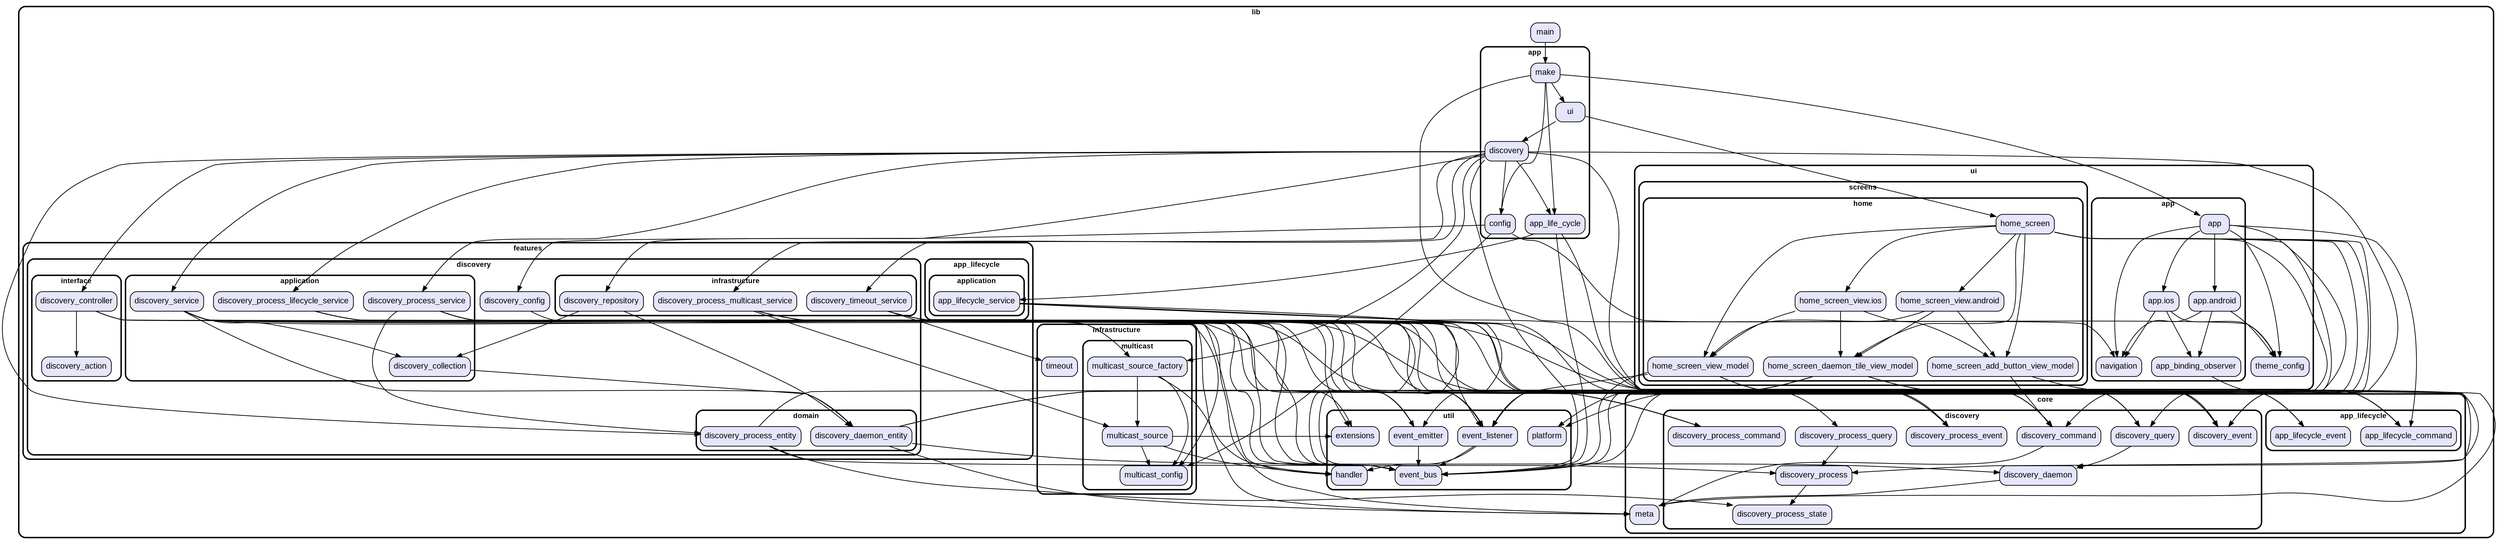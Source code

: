 digraph "" {
  graph [style=rounded fontname="Arial Black" fontsize=13 penwidth=2.6];
  node [shape=rect style="filled,rounded" fontname=Arial fontsize=15 fillcolor=Lavender penwidth=1.3];
  edge [penwidth=1.3];
  "/ui/app/app.android.dart" [label="app.android"];
  "/ui/app/app_binding_observer.dart" [label="app_binding_observer"];
  "/ui/app/app.ios.dart" [label="app.ios"];
  "/ui/app/navigation.dart" [label="navigation"];
  "/ui/app/app.dart" [label="app"];
  "/ui/screens/home/home_screen_add_button_view_model.dart" [label="home_screen_add_button_view_model"];
  "/ui/screens/home/home_screen_view.android.dart" [label="home_screen_view.android"];
  "/ui/screens/home/home_screen_view.ios.dart" [label="home_screen_view.ios"];
  "/ui/screens/home/home_screen_daemon_tile_view_model.dart" [label="home_screen_daemon_tile_view_model"];
  "/ui/screens/home/home_screen_view_model.dart" [label="home_screen_view_model"];
  "/ui/screens/home/home_screen.dart" [label="home_screen"];
  "/ui/theme_config.dart" [label="theme_config"];
  "/core/meta.dart" [label="meta"];
  "/core/discovery/discovery_process_query.dart" [label="discovery_process_query"];
  "/core/discovery/discovery_process_event.dart" [label="discovery_process_event"];
  "/core/discovery/discovery_daemon.dart" [label="discovery_daemon"];
  "/core/discovery/discovery_process.dart" [label="discovery_process"];
  "/core/discovery/discovery_query.dart" [label="discovery_query"];
  "/core/discovery/discovery_event.dart" [label="discovery_event"];
  "/core/discovery/discovery_command.dart" [label="discovery_command"];
  "/core/discovery/discovery_process_state.dart" [label="discovery_process_state"];
  "/core/discovery/discovery_process_command.dart" [label="discovery_process_command"];
  "/core/app_lifecycle/app_lifecycle_command.dart" [label="app_lifecycle_command"];
  "/core/app_lifecycle/app_lifecycle_event.dart" [label="app_lifecycle_event"];
  "/app/ui.dart" [label="ui"];
  "/app/config.dart" [label="config"];
  "/app/app_life_cycle.dart" [label="app_life_cycle"];
  "/app/discovery.dart" [label="discovery"];
  "/app/make.dart" [label="make"];
  "/util/handler.dart" [label="handler"];
  "/util/event_bus.dart" [label="event_bus"];
  "/util/extensions.dart" [label="extensions"];
  "/util/event_emitter.dart" [label="event_emitter"];
  "/util/platform.dart" [label="platform"];
  "/util/event_listener.dart" [label="event_listener"];
  "/features/discovery/interface/discovery_controller.dart" [label="discovery_controller"];
  "/features/discovery/interface/discovery_action.dart" [label="discovery_action"];
  "/features/discovery/discovery_config.dart" [label="discovery_config"];
  "/features/discovery/application/discovery_process_lifecycle_service.dart" [label="discovery_process_lifecycle_service"];
  "/features/discovery/application/discovery_process_service.dart" [label="discovery_process_service"];
  "/features/discovery/application/discovery_collection.dart" [label="discovery_collection"];
  "/features/discovery/application/discovery_service.dart" [label="discovery_service"];
  "/features/discovery/infrastructure/discovery_repository.dart" [label="discovery_repository"];
  "/features/discovery/infrastructure/discovery_process_multicast_service.dart" [label="discovery_process_multicast_service"];
  "/features/discovery/infrastructure/discovery_timeout_service.dart" [label="discovery_timeout_service"];
  "/features/discovery/domain/discovery_daemon_entity.dart" [label="discovery_daemon_entity"];
  "/features/discovery/domain/discovery_process_entity.dart" [label="discovery_process_entity"];
  "/features/app_lifecycle/application/app_lifecycle_service.dart" [label="app_lifecycle_service"];
  "/main.dart" [label="main"];
  "/infrastructure/multicast/multicast_source_factory.dart" [label="multicast_source_factory"];
  "/infrastructure/multicast/multicast_source.dart" [label="multicast_source"];
  "/infrastructure/multicast/multicast_config.dart" [label="multicast_config"];
  "/infrastructure/timeout.dart" [label="timeout"];
  subgraph "cluster~" {
    label="lib";
    "/main.dart";
    subgraph "cluster~/ui" {
      label="ui";
      "/ui/theme_config.dart";
      subgraph "cluster~/ui/app" {
        label="app";
        "/ui/app/app.android.dart";
        "/ui/app/app_binding_observer.dart";
        "/ui/app/app.ios.dart";
        "/ui/app/navigation.dart";
        "/ui/app/app.dart";
      }
      subgraph "cluster~/ui/screens" {
        label="screens";
        subgraph "cluster~/ui/screens/home" {
          label="home";
          "/ui/screens/home/home_screen_add_button_view_model.dart";
          "/ui/screens/home/home_screen_view.android.dart";
          "/ui/screens/home/home_screen_view.ios.dart";
          "/ui/screens/home/home_screen_daemon_tile_view_model.dart";
          "/ui/screens/home/home_screen_view_model.dart";
          "/ui/screens/home/home_screen.dart";
        }
      }
    }
    subgraph "cluster~/core" {
      label="core";
      "/core/meta.dart";
      subgraph "cluster~/core/discovery" {
        label="discovery";
        "/core/discovery/discovery_process_query.dart";
        "/core/discovery/discovery_process_event.dart";
        "/core/discovery/discovery_daemon.dart";
        "/core/discovery/discovery_process.dart";
        "/core/discovery/discovery_query.dart";
        "/core/discovery/discovery_event.dart";
        "/core/discovery/discovery_command.dart";
        "/core/discovery/discovery_process_state.dart";
        "/core/discovery/discovery_process_command.dart";
      }
      subgraph "cluster~/core/app_lifecycle" {
        label="app_lifecycle";
        "/core/app_lifecycle/app_lifecycle_command.dart";
        "/core/app_lifecycle/app_lifecycle_event.dart";
      }
    }
    subgraph "cluster~/app" {
      label="app";
      "/app/ui.dart";
      "/app/config.dart";
      "/app/app_life_cycle.dart";
      "/app/discovery.dart";
      "/app/make.dart";
    }
    subgraph "cluster~/util" {
      label="util";
      "/util/handler.dart";
      "/util/event_bus.dart";
      "/util/extensions.dart";
      "/util/event_emitter.dart";
      "/util/platform.dart";
      "/util/event_listener.dart";
    }
    subgraph "cluster~/features" {
      label="features";
      subgraph "cluster~/features/discovery" {
        label="discovery";
        "/features/discovery/discovery_config.dart";
        subgraph "cluster~/features/discovery/interface" {
          label="interface";
          "/features/discovery/interface/discovery_controller.dart";
          "/features/discovery/interface/discovery_action.dart";
        }
        subgraph "cluster~/features/discovery/application" {
          label="application";
          "/features/discovery/application/discovery_process_lifecycle_service.dart";
          "/features/discovery/application/discovery_process_service.dart";
          "/features/discovery/application/discovery_collection.dart";
          "/features/discovery/application/discovery_service.dart";
        }
        subgraph "cluster~/features/discovery/infrastructure" {
          label="infrastructure";
          "/features/discovery/infrastructure/discovery_repository.dart";
          "/features/discovery/infrastructure/discovery_process_multicast_service.dart";
          "/features/discovery/infrastructure/discovery_timeout_service.dart";
        }
        subgraph "cluster~/features/discovery/domain" {
          label="domain";
          "/features/discovery/domain/discovery_daemon_entity.dart";
          "/features/discovery/domain/discovery_process_entity.dart";
        }
      }
      subgraph "cluster~/features/app_lifecycle" {
        label="app_lifecycle";
        subgraph "cluster~/features/app_lifecycle/application" {
          label="application";
          "/features/app_lifecycle/application/app_lifecycle_service.dart";
        }
      }
    }
    subgraph "cluster~/infrastructure" {
      label="infrastructure";
      "/infrastructure/timeout.dart";
      subgraph "cluster~/infrastructure/multicast" {
        label="multicast";
        "/infrastructure/multicast/multicast_source_factory.dart";
        "/infrastructure/multicast/multicast_source.dart";
        "/infrastructure/multicast/multicast_config.dart";
      }
    }
  }
  "/ui/app/app.android.dart" -> "/ui/app/app_binding_observer.dart";
  "/ui/app/app.android.dart" -> "/ui/app/navigation.dart";
  "/ui/app/app.android.dart" -> "/ui/theme_config.dart";
  "/ui/app/app_binding_observer.dart" -> "/core/app_lifecycle/app_lifecycle_command.dart";
  "/ui/app/app.ios.dart" -> "/ui/app/app_binding_observer.dart";
  "/ui/app/app.ios.dart" -> "/ui/app/navigation.dart";
  "/ui/app/app.ios.dart" -> "/ui/theme_config.dart";
  "/ui/app/app.dart" -> "/core/app_lifecycle/app_lifecycle_command.dart";
  "/ui/app/app.dart" -> "/ui/app/app.android.dart";
  "/ui/app/app.dart" -> "/ui/app/app.ios.dart";
  "/ui/app/app.dart" -> "/ui/app/navigation.dart";
  "/ui/app/app.dart" -> "/ui/theme_config.dart";
  "/ui/app/app.dart" -> "/util/platform.dart";
  "/ui/screens/home/home_screen_add_button_view_model.dart" -> "/core/discovery/discovery_command.dart";
  "/ui/screens/home/home_screen_add_button_view_model.dart" -> "/core/meta.dart";
  "/ui/screens/home/home_screen_view.android.dart" -> "/ui/screens/home/home_screen_add_button_view_model.dart";
  "/ui/screens/home/home_screen_view.android.dart" -> "/ui/screens/home/home_screen_daemon_tile_view_model.dart";
  "/ui/screens/home/home_screen_view.android.dart" -> "/ui/screens/home/home_screen_view_model.dart";
  "/ui/screens/home/home_screen_view.ios.dart" -> "/ui/screens/home/home_screen_add_button_view_model.dart";
  "/ui/screens/home/home_screen_view.ios.dart" -> "/ui/screens/home/home_screen_daemon_tile_view_model.dart";
  "/ui/screens/home/home_screen_view.ios.dart" -> "/ui/screens/home/home_screen_view_model.dart";
  "/ui/screens/home/home_screen_daemon_tile_view_model.dart" -> "/core/discovery/discovery_event.dart";
  "/ui/screens/home/home_screen_daemon_tile_view_model.dart" -> "/core/discovery/discovery_query.dart";
  "/ui/screens/home/home_screen_daemon_tile_view_model.dart" -> "/util/event_bus.dart";
  "/ui/screens/home/home_screen_daemon_tile_view_model.dart" -> "/util/event_listener.dart";
  "/ui/screens/home/home_screen_view_model.dart" -> "/core/discovery/discovery_event.dart";
  "/ui/screens/home/home_screen_view_model.dart" -> "/core/discovery/discovery_query.dart";
  "/ui/screens/home/home_screen_view_model.dart" -> "/util/event_bus.dart";
  "/ui/screens/home/home_screen_view_model.dart" -> "/util/event_listener.dart";
  "/ui/screens/home/home_screen.dart" -> "/core/discovery/discovery_command.dart";
  "/ui/screens/home/home_screen.dart" -> "/core/discovery/discovery_event.dart";
  "/ui/screens/home/home_screen.dart" -> "/core/discovery/discovery_query.dart";
  "/ui/screens/home/home_screen.dart" -> "/ui/screens/home/home_screen_add_button_view_model.dart";
  "/ui/screens/home/home_screen.dart" -> "/ui/screens/home/home_screen_daemon_tile_view_model.dart";
  "/ui/screens/home/home_screen.dart" -> "/ui/screens/home/home_screen_view.android.dart";
  "/ui/screens/home/home_screen.dart" -> "/ui/screens/home/home_screen_view.ios.dart";
  "/ui/screens/home/home_screen.dart" -> "/ui/screens/home/home_screen_view_model.dart";
  "/ui/screens/home/home_screen.dart" -> "/util/event_bus.dart";
  "/ui/screens/home/home_screen.dart" -> "/util/platform.dart";
  "/core/discovery/discovery_process_query.dart" -> "/core/discovery/discovery_process.dart";
  "/core/discovery/discovery_daemon.dart" -> "/core/meta.dart";
  "/core/discovery/discovery_process.dart" -> "/core/discovery/discovery_process_state.dart";
  "/core/discovery/discovery_query.dart" -> "/core/discovery/discovery_daemon.dart";
  "/core/discovery/discovery_command.dart" -> "/core/meta.dart";
  "/app/ui.dart" -> "/app/discovery.dart";
  "/app/ui.dart" -> "/ui/screens/home/home_screen.dart";
  "/app/config.dart" -> "/features/discovery/discovery_config.dart";
  "/app/config.dart" -> "/infrastructure/multicast/multicast_config.dart";
  "/app/config.dart" -> "/ui/theme_config.dart";
  "/app/app_life_cycle.dart" -> "/core/app_lifecycle/app_lifecycle_event.dart";
  "/app/app_life_cycle.dart" -> "/features/app_lifecycle/application/app_lifecycle_service.dart";
  "/app/app_life_cycle.dart" -> "/util/event_bus.dart";
  "/app/discovery.dart" -> "/app/app_life_cycle.dart";
  "/app/discovery.dart" -> "/app/config.dart";
  "/app/discovery.dart" -> "/core/discovery/discovery_event.dart";
  "/app/discovery.dart" -> "/core/discovery/discovery_process_event.dart";
  "/app/discovery.dart" -> "/features/discovery/application/discovery_process_lifecycle_service.dart";
  "/app/discovery.dart" -> "/features/discovery/application/discovery_process_service.dart";
  "/app/discovery.dart" -> "/features/discovery/application/discovery_service.dart";
  "/app/discovery.dart" -> "/features/discovery/domain/discovery_process_entity.dart";
  "/app/discovery.dart" -> "/features/discovery/infrastructure/discovery_process_multicast_service.dart";
  "/app/discovery.dart" -> "/features/discovery/infrastructure/discovery_repository.dart";
  "/app/discovery.dart" -> "/features/discovery/infrastructure/discovery_timeout_service.dart";
  "/app/discovery.dart" -> "/features/discovery/interface/discovery_controller.dart";
  "/app/discovery.dart" -> "/infrastructure/multicast/multicast_source_factory.dart";
  "/app/discovery.dart" -> "/util/event_bus.dart";
  "/app/make.dart" -> "/app/app_life_cycle.dart";
  "/app/make.dart" -> "/app/config.dart";
  "/app/make.dart" -> "/app/ui.dart";
  "/app/make.dart" -> "/ui/app/app.dart";
  "/app/make.dart" -> "/ui/app/navigation.dart";
  "/util/event_emitter.dart" -> "/util/event_bus.dart";
  "/util/event_listener.dart" -> "/util/event_bus.dart";
  "/util/event_listener.dart" -> "/util/handler.dart";
  "/features/discovery/interface/discovery_controller.dart" -> "/core/discovery/discovery_command.dart";
  "/features/discovery/interface/discovery_controller.dart" -> "/core/meta.dart";
  "/features/discovery/interface/discovery_controller.dart" -> "/features/discovery/interface/discovery_action.dart";
  "/features/discovery/interface/discovery_controller.dart" -> "/util/handler.dart";
  "/features/discovery/discovery_config.dart" -> "/infrastructure/multicast/multicast_config.dart";
  "/features/discovery/application/discovery_process_lifecycle_service.dart" -> "/core/app_lifecycle/app_lifecycle_event.dart";
  "/features/discovery/application/discovery_process_lifecycle_service.dart" -> "/core/discovery/discovery_process_command.dart";
  "/features/discovery/application/discovery_process_lifecycle_service.dart" -> "/util/event_bus.dart";
  "/features/discovery/application/discovery_process_lifecycle_service.dart" -> "/util/event_listener.dart";
  "/features/discovery/application/discovery_process_service.dart" -> "/core/discovery/discovery_process.dart";
  "/features/discovery/application/discovery_process_service.dart" -> "/core/discovery/discovery_process_command.dart";
  "/features/discovery/application/discovery_process_service.dart" -> "/core/discovery/discovery_process_event.dart";
  "/features/discovery/application/discovery_process_service.dart" -> "/core/discovery/discovery_process_query.dart";
  "/features/discovery/application/discovery_process_service.dart" -> "/features/discovery/domain/discovery_process_entity.dart";
  "/features/discovery/application/discovery_process_service.dart" -> "/util/event_bus.dart";
  "/features/discovery/application/discovery_process_service.dart" -> "/util/event_emitter.dart";
  "/features/discovery/application/discovery_process_service.dart" -> "/util/extensions.dart";
  "/features/discovery/application/discovery_collection.dart" -> "/features/discovery/domain/discovery_daemon_entity.dart";
  "/features/discovery/application/discovery_service.dart" -> "/core/discovery/discovery_command.dart";
  "/features/discovery/application/discovery_service.dart" -> "/core/discovery/discovery_daemon.dart";
  "/features/discovery/application/discovery_service.dart" -> "/core/discovery/discovery_event.dart";
  "/features/discovery/application/discovery_service.dart" -> "/core/discovery/discovery_query.dart";
  "/features/discovery/application/discovery_service.dart" -> "/core/meta.dart";
  "/features/discovery/application/discovery_service.dart" -> "/features/discovery/application/discovery_collection.dart";
  "/features/discovery/application/discovery_service.dart" -> "/features/discovery/domain/discovery_daemon_entity.dart";
  "/features/discovery/application/discovery_service.dart" -> "/util/event_bus.dart";
  "/features/discovery/application/discovery_service.dart" -> "/util/event_emitter.dart";
  "/features/discovery/infrastructure/discovery_repository.dart" -> "/features/discovery/application/discovery_collection.dart";
  "/features/discovery/infrastructure/discovery_repository.dart" -> "/features/discovery/domain/discovery_daemon_entity.dart";
  "/features/discovery/infrastructure/discovery_process_multicast_service.dart" -> "/core/discovery/discovery_process_command.dart";
  "/features/discovery/infrastructure/discovery_process_multicast_service.dart" -> "/core/discovery/discovery_process_event.dart";
  "/features/discovery/infrastructure/discovery_process_multicast_service.dart" -> "/infrastructure/multicast/multicast_source.dart";
  "/features/discovery/infrastructure/discovery_process_multicast_service.dart" -> "/infrastructure/multicast/multicast_source_factory.dart";
  "/features/discovery/infrastructure/discovery_process_multicast_service.dart" -> "/util/event_bus.dart";
  "/features/discovery/infrastructure/discovery_process_multicast_service.dart" -> "/util/event_listener.dart";
  "/features/discovery/infrastructure/discovery_timeout_service.dart" -> "/core/discovery/discovery_command.dart";
  "/features/discovery/infrastructure/discovery_timeout_service.dart" -> "/core/discovery/discovery_event.dart";
  "/features/discovery/infrastructure/discovery_timeout_service.dart" -> "/infrastructure/timeout.dart";
  "/features/discovery/infrastructure/discovery_timeout_service.dart" -> "/util/event_bus.dart";
  "/features/discovery/infrastructure/discovery_timeout_service.dart" -> "/util/event_listener.dart";
  "/features/discovery/domain/discovery_daemon_entity.dart" -> "/core/discovery/discovery_daemon.dart";
  "/features/discovery/domain/discovery_daemon_entity.dart" -> "/core/discovery/discovery_event.dart";
  "/features/discovery/domain/discovery_daemon_entity.dart" -> "/core/meta.dart";
  "/features/discovery/domain/discovery_daemon_entity.dart" -> "/util/extensions.dart";
  "/features/discovery/domain/discovery_process_entity.dart" -> "/core/discovery/discovery_process.dart";
  "/features/discovery/domain/discovery_process_entity.dart" -> "/core/discovery/discovery_process_event.dart";
  "/features/discovery/domain/discovery_process_entity.dart" -> "/core/discovery/discovery_process_state.dart";
  "/features/app_lifecycle/application/app_lifecycle_service.dart" -> "/core/app_lifecycle/app_lifecycle_command.dart";
  "/features/app_lifecycle/application/app_lifecycle_service.dart" -> "/core/app_lifecycle/app_lifecycle_event.dart";
  "/features/app_lifecycle/application/app_lifecycle_service.dart" -> "/util/event_bus.dart";
  "/features/app_lifecycle/application/app_lifecycle_service.dart" -> "/util/event_emitter.dart";
  "/main.dart" -> "/app/make.dart";
  "/infrastructure/multicast/multicast_source_factory.dart" -> "/infrastructure/multicast/multicast_config.dart";
  "/infrastructure/multicast/multicast_source_factory.dart" -> "/infrastructure/multicast/multicast_source.dart";
  "/infrastructure/multicast/multicast_source_factory.dart" -> "/util/handler.dart";
  "/infrastructure/multicast/multicast_source.dart" -> "/infrastructure/multicast/multicast_config.dart";
  "/infrastructure/multicast/multicast_source.dart" -> "/util/extensions.dart";
  "/infrastructure/multicast/multicast_source.dart" -> "/util/handler.dart";
}
